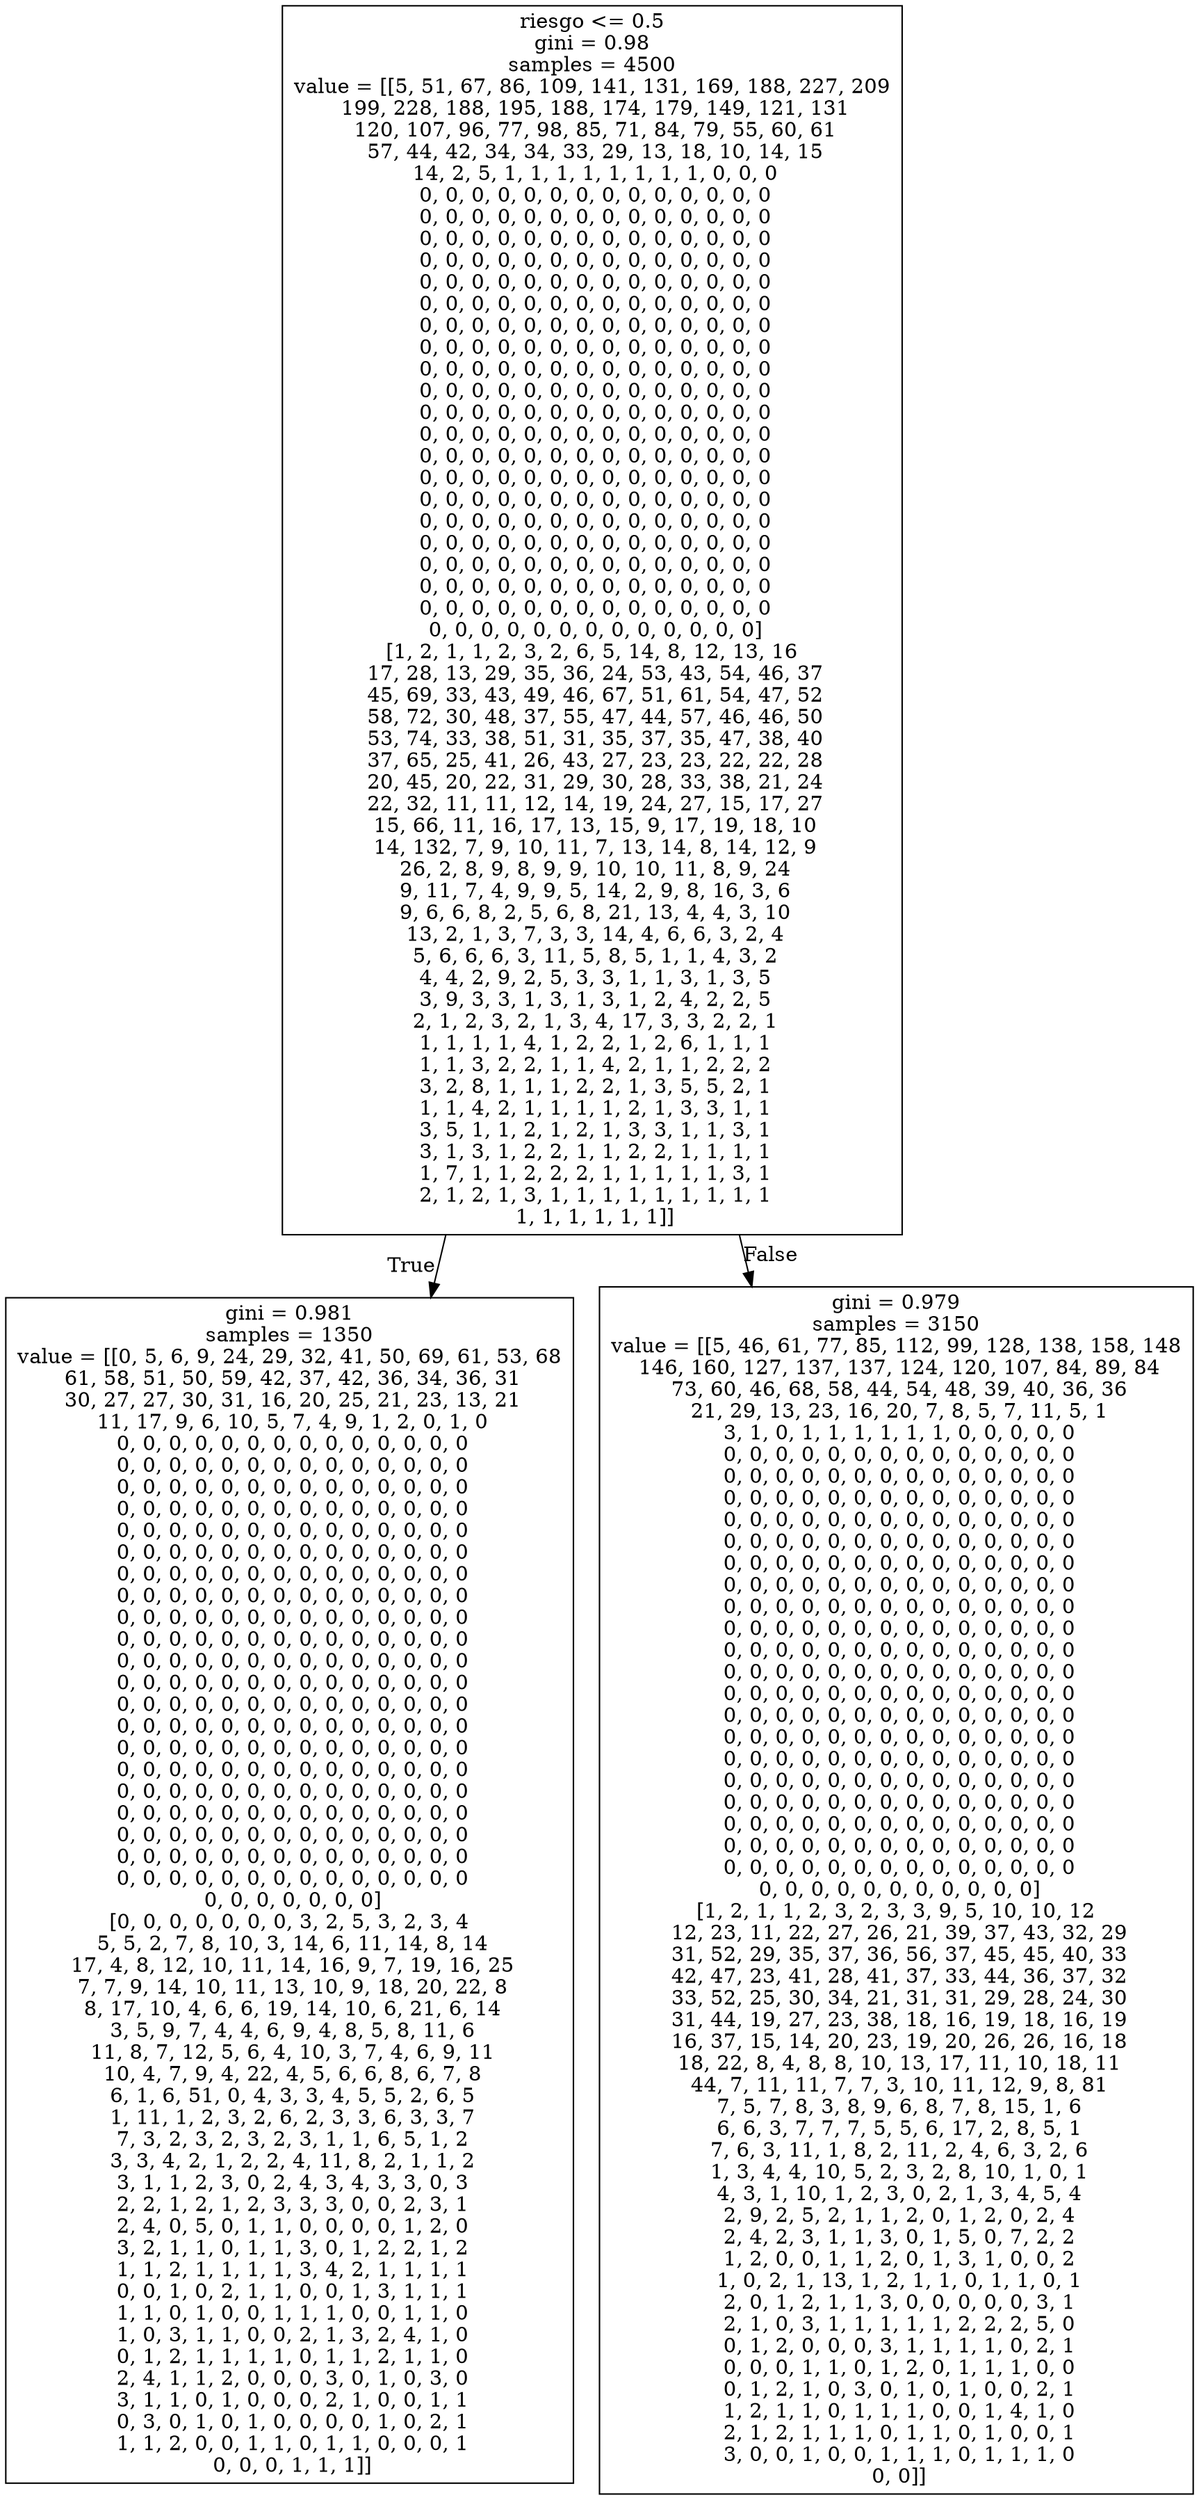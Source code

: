 digraph Tree {
node [shape=box] ;
0 [label="riesgo <= 0.5\ngini = 0.98\nsamples = 4500\nvalue = [[5, 51, 67, 86, 109, 141, 131, 169, 188, 227, 209\n 199, 228, 188, 195, 188, 174, 179, 149, 121, 131\n 120, 107, 96, 77, 98, 85, 71, 84, 79, 55, 60, 61\n 57, 44, 42, 34, 34, 33, 29, 13, 18, 10, 14, 15\n 14, 2, 5, 1, 1, 1, 1, 1, 1, 1, 1, 0, 0, 0\n 0, 0, 0, 0, 0, 0, 0, 0, 0, 0, 0, 0, 0, 0\n 0, 0, 0, 0, 0, 0, 0, 0, 0, 0, 0, 0, 0, 0\n 0, 0, 0, 0, 0, 0, 0, 0, 0, 0, 0, 0, 0, 0\n 0, 0, 0, 0, 0, 0, 0, 0, 0, 0, 0, 0, 0, 0\n 0, 0, 0, 0, 0, 0, 0, 0, 0, 0, 0, 0, 0, 0\n 0, 0, 0, 0, 0, 0, 0, 0, 0, 0, 0, 0, 0, 0\n 0, 0, 0, 0, 0, 0, 0, 0, 0, 0, 0, 0, 0, 0\n 0, 0, 0, 0, 0, 0, 0, 0, 0, 0, 0, 0, 0, 0\n 0, 0, 0, 0, 0, 0, 0, 0, 0, 0, 0, 0, 0, 0\n 0, 0, 0, 0, 0, 0, 0, 0, 0, 0, 0, 0, 0, 0\n 0, 0, 0, 0, 0, 0, 0, 0, 0, 0, 0, 0, 0, 0\n 0, 0, 0, 0, 0, 0, 0, 0, 0, 0, 0, 0, 0, 0\n 0, 0, 0, 0, 0, 0, 0, 0, 0, 0, 0, 0, 0, 0\n 0, 0, 0, 0, 0, 0, 0, 0, 0, 0, 0, 0, 0, 0\n 0, 0, 0, 0, 0, 0, 0, 0, 0, 0, 0, 0, 0, 0\n 0, 0, 0, 0, 0, 0, 0, 0, 0, 0, 0, 0, 0, 0\n 0, 0, 0, 0, 0, 0, 0, 0, 0, 0, 0, 0, 0, 0\n 0, 0, 0, 0, 0, 0, 0, 0, 0, 0, 0, 0, 0, 0\n 0, 0, 0, 0, 0, 0, 0, 0, 0, 0, 0, 0, 0, 0\n 0, 0, 0, 0, 0, 0, 0, 0, 0, 0, 0, 0, 0, 0\n 0, 0, 0, 0, 0, 0, 0, 0, 0, 0, 0, 0, 0]\n[1, 2, 1, 1, 2, 3, 2, 6, 5, 14, 8, 12, 13, 16\n 17, 28, 13, 29, 35, 36, 24, 53, 43, 54, 46, 37\n 45, 69, 33, 43, 49, 46, 67, 51, 61, 54, 47, 52\n 58, 72, 30, 48, 37, 55, 47, 44, 57, 46, 46, 50\n 53, 74, 33, 38, 51, 31, 35, 37, 35, 47, 38, 40\n 37, 65, 25, 41, 26, 43, 27, 23, 23, 22, 22, 28\n 20, 45, 20, 22, 31, 29, 30, 28, 33, 38, 21, 24\n 22, 32, 11, 11, 12, 14, 19, 24, 27, 15, 17, 27\n 15, 66, 11, 16, 17, 13, 15, 9, 17, 19, 18, 10\n 14, 132, 7, 9, 10, 11, 7, 13, 14, 8, 14, 12, 9\n 26, 2, 8, 9, 8, 9, 9, 10, 10, 11, 8, 9, 24\n 9, 11, 7, 4, 9, 9, 5, 14, 2, 9, 8, 16, 3, 6\n 9, 6, 6, 8, 2, 5, 6, 8, 21, 13, 4, 4, 3, 10\n 13, 2, 1, 3, 7, 3, 3, 14, 4, 6, 6, 3, 2, 4\n 5, 6, 6, 6, 3, 11, 5, 8, 5, 1, 1, 4, 3, 2\n 4, 4, 2, 9, 2, 5, 3, 3, 1, 1, 3, 1, 3, 5\n 3, 9, 3, 3, 1, 3, 1, 3, 1, 2, 4, 2, 2, 5\n 2, 1, 2, 3, 2, 1, 3, 4, 17, 3, 3, 2, 2, 1\n 1, 1, 1, 1, 4, 1, 2, 2, 1, 2, 6, 1, 1, 1\n 1, 1, 3, 2, 2, 1, 1, 4, 2, 1, 1, 2, 2, 2\n 3, 2, 8, 1, 1, 1, 2, 2, 1, 3, 5, 5, 2, 1\n 1, 1, 4, 2, 1, 1, 1, 1, 2, 1, 3, 3, 1, 1\n 3, 5, 1, 1, 2, 1, 2, 1, 3, 3, 1, 1, 3, 1\n 3, 1, 3, 1, 2, 2, 1, 1, 2, 2, 1, 1, 1, 1\n 1, 7, 1, 1, 2, 2, 2, 1, 1, 1, 1, 1, 3, 1\n 2, 1, 2, 1, 3, 1, 1, 1, 1, 1, 1, 1, 1, 1\n 1, 1, 1, 1, 1, 1]]"] ;
1 [label="gini = 0.981\nsamples = 1350\nvalue = [[0, 5, 6, 9, 24, 29, 32, 41, 50, 69, 61, 53, 68\n 61, 58, 51, 50, 59, 42, 37, 42, 36, 34, 36, 31\n 30, 27, 27, 30, 31, 16, 20, 25, 21, 23, 13, 21\n 11, 17, 9, 6, 10, 5, 7, 4, 9, 1, 2, 0, 1, 0\n 0, 0, 0, 0, 0, 0, 0, 0, 0, 0, 0, 0, 0, 0\n 0, 0, 0, 0, 0, 0, 0, 0, 0, 0, 0, 0, 0, 0\n 0, 0, 0, 0, 0, 0, 0, 0, 0, 0, 0, 0, 0, 0\n 0, 0, 0, 0, 0, 0, 0, 0, 0, 0, 0, 0, 0, 0\n 0, 0, 0, 0, 0, 0, 0, 0, 0, 0, 0, 0, 0, 0\n 0, 0, 0, 0, 0, 0, 0, 0, 0, 0, 0, 0, 0, 0\n 0, 0, 0, 0, 0, 0, 0, 0, 0, 0, 0, 0, 0, 0\n 0, 0, 0, 0, 0, 0, 0, 0, 0, 0, 0, 0, 0, 0\n 0, 0, 0, 0, 0, 0, 0, 0, 0, 0, 0, 0, 0, 0\n 0, 0, 0, 0, 0, 0, 0, 0, 0, 0, 0, 0, 0, 0\n 0, 0, 0, 0, 0, 0, 0, 0, 0, 0, 0, 0, 0, 0\n 0, 0, 0, 0, 0, 0, 0, 0, 0, 0, 0, 0, 0, 0\n 0, 0, 0, 0, 0, 0, 0, 0, 0, 0, 0, 0, 0, 0\n 0, 0, 0, 0, 0, 0, 0, 0, 0, 0, 0, 0, 0, 0\n 0, 0, 0, 0, 0, 0, 0, 0, 0, 0, 0, 0, 0, 0\n 0, 0, 0, 0, 0, 0, 0, 0, 0, 0, 0, 0, 0, 0\n 0, 0, 0, 0, 0, 0, 0, 0, 0, 0, 0, 0, 0, 0\n 0, 0, 0, 0, 0, 0, 0, 0, 0, 0, 0, 0, 0, 0\n 0, 0, 0, 0, 0, 0, 0, 0, 0, 0, 0, 0, 0, 0\n 0, 0, 0, 0, 0, 0, 0, 0, 0, 0, 0, 0, 0, 0\n 0, 0, 0, 0, 0, 0, 0, 0, 0, 0, 0, 0, 0, 0\n 0, 0, 0, 0, 0, 0, 0]\n[0, 0, 0, 0, 0, 0, 0, 3, 2, 5, 3, 2, 3, 4\n 5, 5, 2, 7, 8, 10, 3, 14, 6, 11, 14, 8, 14\n 17, 4, 8, 12, 10, 11, 14, 16, 9, 7, 19, 16, 25\n 7, 7, 9, 14, 10, 11, 13, 10, 9, 18, 20, 22, 8\n 8, 17, 10, 4, 6, 6, 19, 14, 10, 6, 21, 6, 14\n 3, 5, 9, 7, 4, 4, 6, 9, 4, 8, 5, 8, 11, 6\n 11, 8, 7, 12, 5, 6, 4, 10, 3, 7, 4, 6, 9, 11\n 10, 4, 7, 9, 4, 22, 4, 5, 6, 6, 8, 6, 7, 8\n 6, 1, 6, 51, 0, 4, 3, 3, 4, 5, 5, 2, 6, 5\n 1, 11, 1, 2, 3, 2, 6, 2, 3, 3, 6, 3, 3, 7\n 7, 3, 2, 3, 2, 3, 2, 3, 1, 1, 6, 5, 1, 2\n 3, 3, 4, 2, 1, 2, 2, 4, 11, 8, 2, 1, 1, 2\n 3, 1, 1, 2, 3, 0, 2, 4, 3, 4, 3, 3, 0, 3\n 2, 2, 1, 2, 1, 2, 3, 3, 3, 0, 0, 2, 3, 1\n 2, 4, 0, 5, 0, 1, 1, 0, 0, 0, 0, 1, 2, 0\n 3, 2, 1, 1, 0, 1, 1, 3, 0, 1, 2, 2, 1, 2\n 1, 1, 2, 1, 1, 1, 1, 3, 4, 2, 1, 1, 1, 1\n 0, 0, 1, 0, 2, 1, 1, 0, 0, 1, 3, 1, 1, 1\n 1, 1, 0, 1, 0, 0, 1, 1, 1, 0, 0, 1, 1, 0\n 1, 0, 3, 1, 1, 0, 0, 2, 1, 3, 2, 4, 1, 0\n 0, 1, 2, 1, 1, 1, 1, 0, 1, 1, 2, 1, 1, 0\n 2, 4, 1, 1, 2, 0, 0, 0, 3, 0, 1, 0, 3, 0\n 3, 1, 1, 0, 1, 0, 0, 0, 2, 1, 0, 0, 1, 1\n 0, 3, 0, 1, 0, 1, 0, 0, 0, 0, 1, 0, 2, 1\n 1, 1, 2, 0, 0, 1, 1, 0, 1, 1, 0, 0, 0, 1\n 0, 0, 0, 1, 1, 1]]"] ;
0 -> 1 [labeldistance=2.5, labelangle=45, headlabel="True"] ;
2 [label="gini = 0.979\nsamples = 3150\nvalue = [[5, 46, 61, 77, 85, 112, 99, 128, 138, 158, 148\n 146, 160, 127, 137, 137, 124, 120, 107, 84, 89, 84\n 73, 60, 46, 68, 58, 44, 54, 48, 39, 40, 36, 36\n 21, 29, 13, 23, 16, 20, 7, 8, 5, 7, 11, 5, 1\n 3, 1, 0, 1, 1, 1, 1, 1, 1, 0, 0, 0, 0, 0\n 0, 0, 0, 0, 0, 0, 0, 0, 0, 0, 0, 0, 0, 0\n 0, 0, 0, 0, 0, 0, 0, 0, 0, 0, 0, 0, 0, 0\n 0, 0, 0, 0, 0, 0, 0, 0, 0, 0, 0, 0, 0, 0\n 0, 0, 0, 0, 0, 0, 0, 0, 0, 0, 0, 0, 0, 0\n 0, 0, 0, 0, 0, 0, 0, 0, 0, 0, 0, 0, 0, 0\n 0, 0, 0, 0, 0, 0, 0, 0, 0, 0, 0, 0, 0, 0\n 0, 0, 0, 0, 0, 0, 0, 0, 0, 0, 0, 0, 0, 0\n 0, 0, 0, 0, 0, 0, 0, 0, 0, 0, 0, 0, 0, 0\n 0, 0, 0, 0, 0, 0, 0, 0, 0, 0, 0, 0, 0, 0\n 0, 0, 0, 0, 0, 0, 0, 0, 0, 0, 0, 0, 0, 0\n 0, 0, 0, 0, 0, 0, 0, 0, 0, 0, 0, 0, 0, 0\n 0, 0, 0, 0, 0, 0, 0, 0, 0, 0, 0, 0, 0, 0\n 0, 0, 0, 0, 0, 0, 0, 0, 0, 0, 0, 0, 0, 0\n 0, 0, 0, 0, 0, 0, 0, 0, 0, 0, 0, 0, 0, 0\n 0, 0, 0, 0, 0, 0, 0, 0, 0, 0, 0, 0, 0, 0\n 0, 0, 0, 0, 0, 0, 0, 0, 0, 0, 0, 0, 0, 0\n 0, 0, 0, 0, 0, 0, 0, 0, 0, 0, 0, 0, 0, 0\n 0, 0, 0, 0, 0, 0, 0, 0, 0, 0, 0, 0, 0, 0\n 0, 0, 0, 0, 0, 0, 0, 0, 0, 0, 0, 0, 0, 0\n 0, 0, 0, 0, 0, 0, 0, 0, 0, 0, 0, 0, 0, 0\n 0, 0, 0, 0, 0, 0, 0, 0, 0, 0, 0]\n[1, 2, 1, 1, 2, 3, 2, 3, 3, 9, 5, 10, 10, 12\n 12, 23, 11, 22, 27, 26, 21, 39, 37, 43, 32, 29\n 31, 52, 29, 35, 37, 36, 56, 37, 45, 45, 40, 33\n 42, 47, 23, 41, 28, 41, 37, 33, 44, 36, 37, 32\n 33, 52, 25, 30, 34, 21, 31, 31, 29, 28, 24, 30\n 31, 44, 19, 27, 23, 38, 18, 16, 19, 18, 16, 19\n 16, 37, 15, 14, 20, 23, 19, 20, 26, 26, 16, 18\n 18, 22, 8, 4, 8, 8, 10, 13, 17, 11, 10, 18, 11\n 44, 7, 11, 11, 7, 7, 3, 10, 11, 12, 9, 8, 81\n 7, 5, 7, 8, 3, 8, 9, 6, 8, 7, 8, 15, 1, 6\n 6, 6, 3, 7, 7, 7, 5, 5, 6, 17, 2, 8, 5, 1\n 7, 6, 3, 11, 1, 8, 2, 11, 2, 4, 6, 3, 2, 6\n 1, 3, 4, 4, 10, 5, 2, 3, 2, 8, 10, 1, 0, 1\n 4, 3, 1, 10, 1, 2, 3, 0, 2, 1, 3, 4, 5, 4\n 2, 9, 2, 5, 2, 1, 1, 2, 0, 1, 2, 0, 2, 4\n 2, 4, 2, 3, 1, 1, 3, 0, 1, 5, 0, 7, 2, 2\n 1, 2, 0, 0, 1, 1, 2, 0, 1, 3, 1, 0, 0, 2\n 1, 0, 2, 1, 13, 1, 2, 1, 1, 0, 1, 1, 0, 1\n 2, 0, 1, 2, 1, 1, 3, 0, 0, 0, 0, 0, 3, 1\n 2, 1, 0, 3, 1, 1, 1, 1, 1, 2, 2, 2, 5, 0\n 0, 1, 2, 0, 0, 0, 3, 1, 1, 1, 1, 0, 2, 1\n 0, 0, 0, 1, 1, 0, 1, 2, 0, 1, 1, 1, 0, 0\n 0, 1, 2, 1, 0, 3, 0, 1, 0, 1, 0, 0, 2, 1\n 1, 2, 1, 1, 0, 1, 1, 1, 0, 0, 1, 4, 1, 0\n 2, 1, 2, 1, 1, 1, 0, 1, 1, 0, 1, 0, 0, 1\n 3, 0, 0, 1, 0, 0, 1, 1, 1, 0, 1, 1, 1, 0\n 0, 0]]"] ;
0 -> 2 [labeldistance=2.5, labelangle=-45, headlabel="False"] ;
}